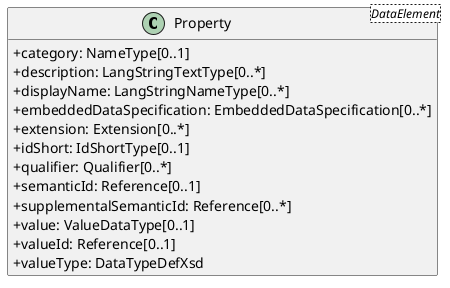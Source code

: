 @startuml
skinparam classAttributeIconSize 0
hide methods

class Property<DataElement> {
  +category: NameType[0..1] 
  +description: LangStringTextType[0..*] 
  +displayName: LangStringNameType[0..*] 
  +embeddedDataSpecification: EmbeddedDataSpecification[0..*] 
  +extension: Extension[0..*] 
  +idShort: IdShortType[0..1] 
  +qualifier: Qualifier[0..*] 
  +semanticId: Reference[0..1] 
  +supplementalSemanticId: Reference[0..*] 
  +value: ValueDataType[0..1] 
  +valueId: Reference[0..1] 
  +valueType: DataTypeDefXsd 
}
@enduml